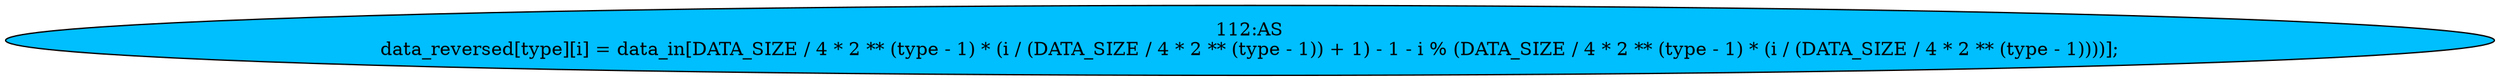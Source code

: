 strict digraph "" {
	node [label="\N"];
	"112:AS"	 [ast="<pyverilog.vparser.ast.Assign object at 0x7f3b5e3cb850>",
		def_var="['data_reversed']",
		fillcolor=deepskyblue,
		label="112:AS
data_reversed[type][i] = data_in[DATA_SIZE / 4 * 2 ** (type - 1) * (i / (DATA_SIZE / 4 * 2 ** (type - 1)) + 1) - 1 - i % (\
DATA_SIZE / 4 * 2 ** (type - 1) * (i / (DATA_SIZE / 4 * 2 ** (type - 1))))];",
		statements="[]",
		style=filled,
		typ=Assign,
		use_var="['data_in', 'type', 'i', 'type', 'i', 'type', 'i', 'type']"];
}
